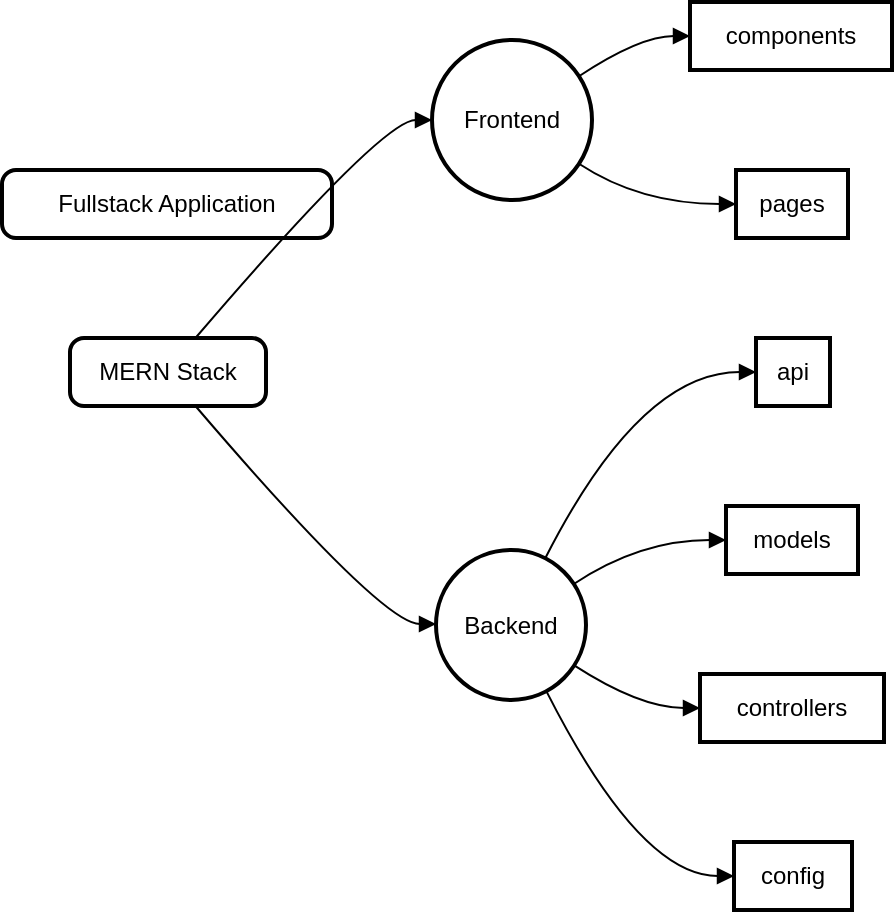 <mxfile version="24.7.8">
  <diagram name="Page-1" id="AwGB4FSPy83CxoR-F2ws">
    <mxGraphModel>
      <root>
        <mxCell id="0" />
        <mxCell id="1" parent="0" />
        <mxCell id="2" value="Fullstack Application" style="rounded=1;absoluteArcSize=1;arcSize=14;whiteSpace=wrap;strokeWidth=2;" vertex="1" parent="1">
          <mxGeometry y="84" width="165" height="34" as="geometry" />
        </mxCell>
        <mxCell id="3" value="MERN Stack" style="rounded=1;absoluteArcSize=1;arcSize=14;whiteSpace=wrap;strokeWidth=2;" vertex="1" parent="1">
          <mxGeometry x="34" y="168" width="98" height="34" as="geometry" />
        </mxCell>
        <mxCell id="4" value="Frontend" style="ellipse;aspect=fixed;strokeWidth=2;whiteSpace=wrap;" vertex="1" parent="1">
          <mxGeometry x="215" y="19" width="80" height="80" as="geometry" />
        </mxCell>
        <mxCell id="5" value="Backend" style="ellipse;aspect=fixed;strokeWidth=2;whiteSpace=wrap;" vertex="1" parent="1">
          <mxGeometry x="217" y="274" width="75" height="75" as="geometry" />
        </mxCell>
        <mxCell id="6" value="components" style="whiteSpace=wrap;strokeWidth=2;" vertex="1" parent="1">
          <mxGeometry x="344" width="101" height="34" as="geometry" />
        </mxCell>
        <mxCell id="7" value="pages" style="whiteSpace=wrap;strokeWidth=2;" vertex="1" parent="1">
          <mxGeometry x="367" y="84" width="56" height="34" as="geometry" />
        </mxCell>
        <mxCell id="8" value="api" style="whiteSpace=wrap;strokeWidth=2;" vertex="1" parent="1">
          <mxGeometry x="377" y="168" width="37" height="34" as="geometry" />
        </mxCell>
        <mxCell id="9" value="models" style="whiteSpace=wrap;strokeWidth=2;" vertex="1" parent="1">
          <mxGeometry x="362" y="252" width="66" height="34" as="geometry" />
        </mxCell>
        <mxCell id="10" value="controllers" style="whiteSpace=wrap;strokeWidth=2;" vertex="1" parent="1">
          <mxGeometry x="349" y="336" width="92" height="34" as="geometry" />
        </mxCell>
        <mxCell id="11" value="config" style="whiteSpace=wrap;strokeWidth=2;" vertex="1" parent="1">
          <mxGeometry x="366" y="420" width="59" height="34" as="geometry" />
        </mxCell>
        <mxCell id="12" value="" style="curved=1;startArrow=none;endArrow=block;exitX=0.64;exitY=0;entryX=0;entryY=0.5;" edge="1" parent="1" source="3" target="4">
          <mxGeometry relative="1" as="geometry">
            <Array as="points">
              <mxPoint x="190" y="59" />
            </Array>
          </mxGeometry>
        </mxCell>
        <mxCell id="13" value="" style="curved=1;startArrow=none;endArrow=block;exitX=0.64;exitY=1;entryX=0;entryY=0.49;" edge="1" parent="1" source="3" target="5">
          <mxGeometry relative="1" as="geometry">
            <Array as="points">
              <mxPoint x="190" y="311" />
            </Array>
          </mxGeometry>
        </mxCell>
        <mxCell id="14" value="" style="curved=1;startArrow=none;endArrow=block;exitX=0.99;exitY=0.18;entryX=0;entryY=0.5;" edge="1" parent="1" source="4" target="6">
          <mxGeometry relative="1" as="geometry">
            <Array as="points">
              <mxPoint x="319" y="17" />
            </Array>
          </mxGeometry>
        </mxCell>
        <mxCell id="15" value="" style="curved=1;startArrow=none;endArrow=block;exitX=0.99;exitY=0.82;entryX=0.01;entryY=0.5;" edge="1" parent="1" source="4" target="7">
          <mxGeometry relative="1" as="geometry">
            <Array as="points">
              <mxPoint x="319" y="101" />
            </Array>
          </mxGeometry>
        </mxCell>
        <mxCell id="16" value="" style="curved=1;startArrow=none;endArrow=block;exitX=0.76;exitY=-0.01;entryX=-0.01;entryY=0.5;" edge="1" parent="1" source="5" target="8">
          <mxGeometry relative="1" as="geometry">
            <Array as="points">
              <mxPoint x="319" y="185" />
            </Array>
          </mxGeometry>
        </mxCell>
        <mxCell id="17" value="" style="curved=1;startArrow=none;endArrow=block;exitX=1;exitY=0.17;entryX=0;entryY=0.5;" edge="1" parent="1" source="5" target="9">
          <mxGeometry relative="1" as="geometry">
            <Array as="points">
              <mxPoint x="319" y="269" />
            </Array>
          </mxGeometry>
        </mxCell>
        <mxCell id="18" value="" style="curved=1;startArrow=none;endArrow=block;exitX=1;exitY=0.82;entryX=0;entryY=0.5;" edge="1" parent="1" source="5" target="10">
          <mxGeometry relative="1" as="geometry">
            <Array as="points">
              <mxPoint x="319" y="353" />
            </Array>
          </mxGeometry>
        </mxCell>
        <mxCell id="19" value="" style="curved=1;startArrow=none;endArrow=block;exitX=0.76;exitY=0.99;entryX=0;entryY=0.5;" edge="1" parent="1" source="5" target="11">
          <mxGeometry relative="1" as="geometry">
            <Array as="points">
              <mxPoint x="319" y="437" />
            </Array>
          </mxGeometry>
        </mxCell>
      </root>
    </mxGraphModel>
  </diagram>
</mxfile>
